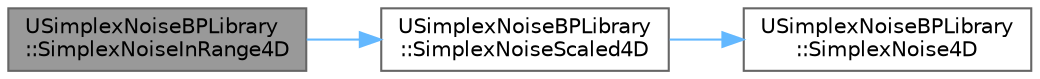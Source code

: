 digraph "USimplexNoiseBPLibrary::SimplexNoiseInRange4D"
{
 // LATEX_PDF_SIZE
  bgcolor="transparent";
  edge [fontname=Helvetica,fontsize=10,labelfontname=Helvetica,labelfontsize=10];
  node [fontname=Helvetica,fontsize=10,shape=box,height=0.2,width=0.4];
  rankdir="LR";
  Node1 [id="Node000001",label="USimplexNoiseBPLibrary\l::SimplexNoiseInRange4D",height=0.2,width=0.4,color="gray40", fillcolor="grey60", style="filled", fontcolor="black",tooltip=" "];
  Node1 -> Node2 [id="edge1_Node000001_Node000002",color="steelblue1",style="solid",tooltip=" "];
  Node2 [id="Node000002",label="USimplexNoiseBPLibrary\l::SimplexNoiseScaled4D",height=0.2,width=0.4,color="grey40", fillcolor="white", style="filled",URL="$class_u_simplex_noise_b_p_library.html#aa3c22545b4d662cd8347f253732db5a7",tooltip=" "];
  Node2 -> Node3 [id="edge2_Node000002_Node000003",color="steelblue1",style="solid",tooltip=" "];
  Node3 [id="Node000003",label="USimplexNoiseBPLibrary\l::SimplexNoise4D",height=0.2,width=0.4,color="grey40", fillcolor="white", style="filled",URL="$class_u_simplex_noise_b_p_library.html#a31eac0a48148d5df78dd0006472fe40a",tooltip=" "];
}
